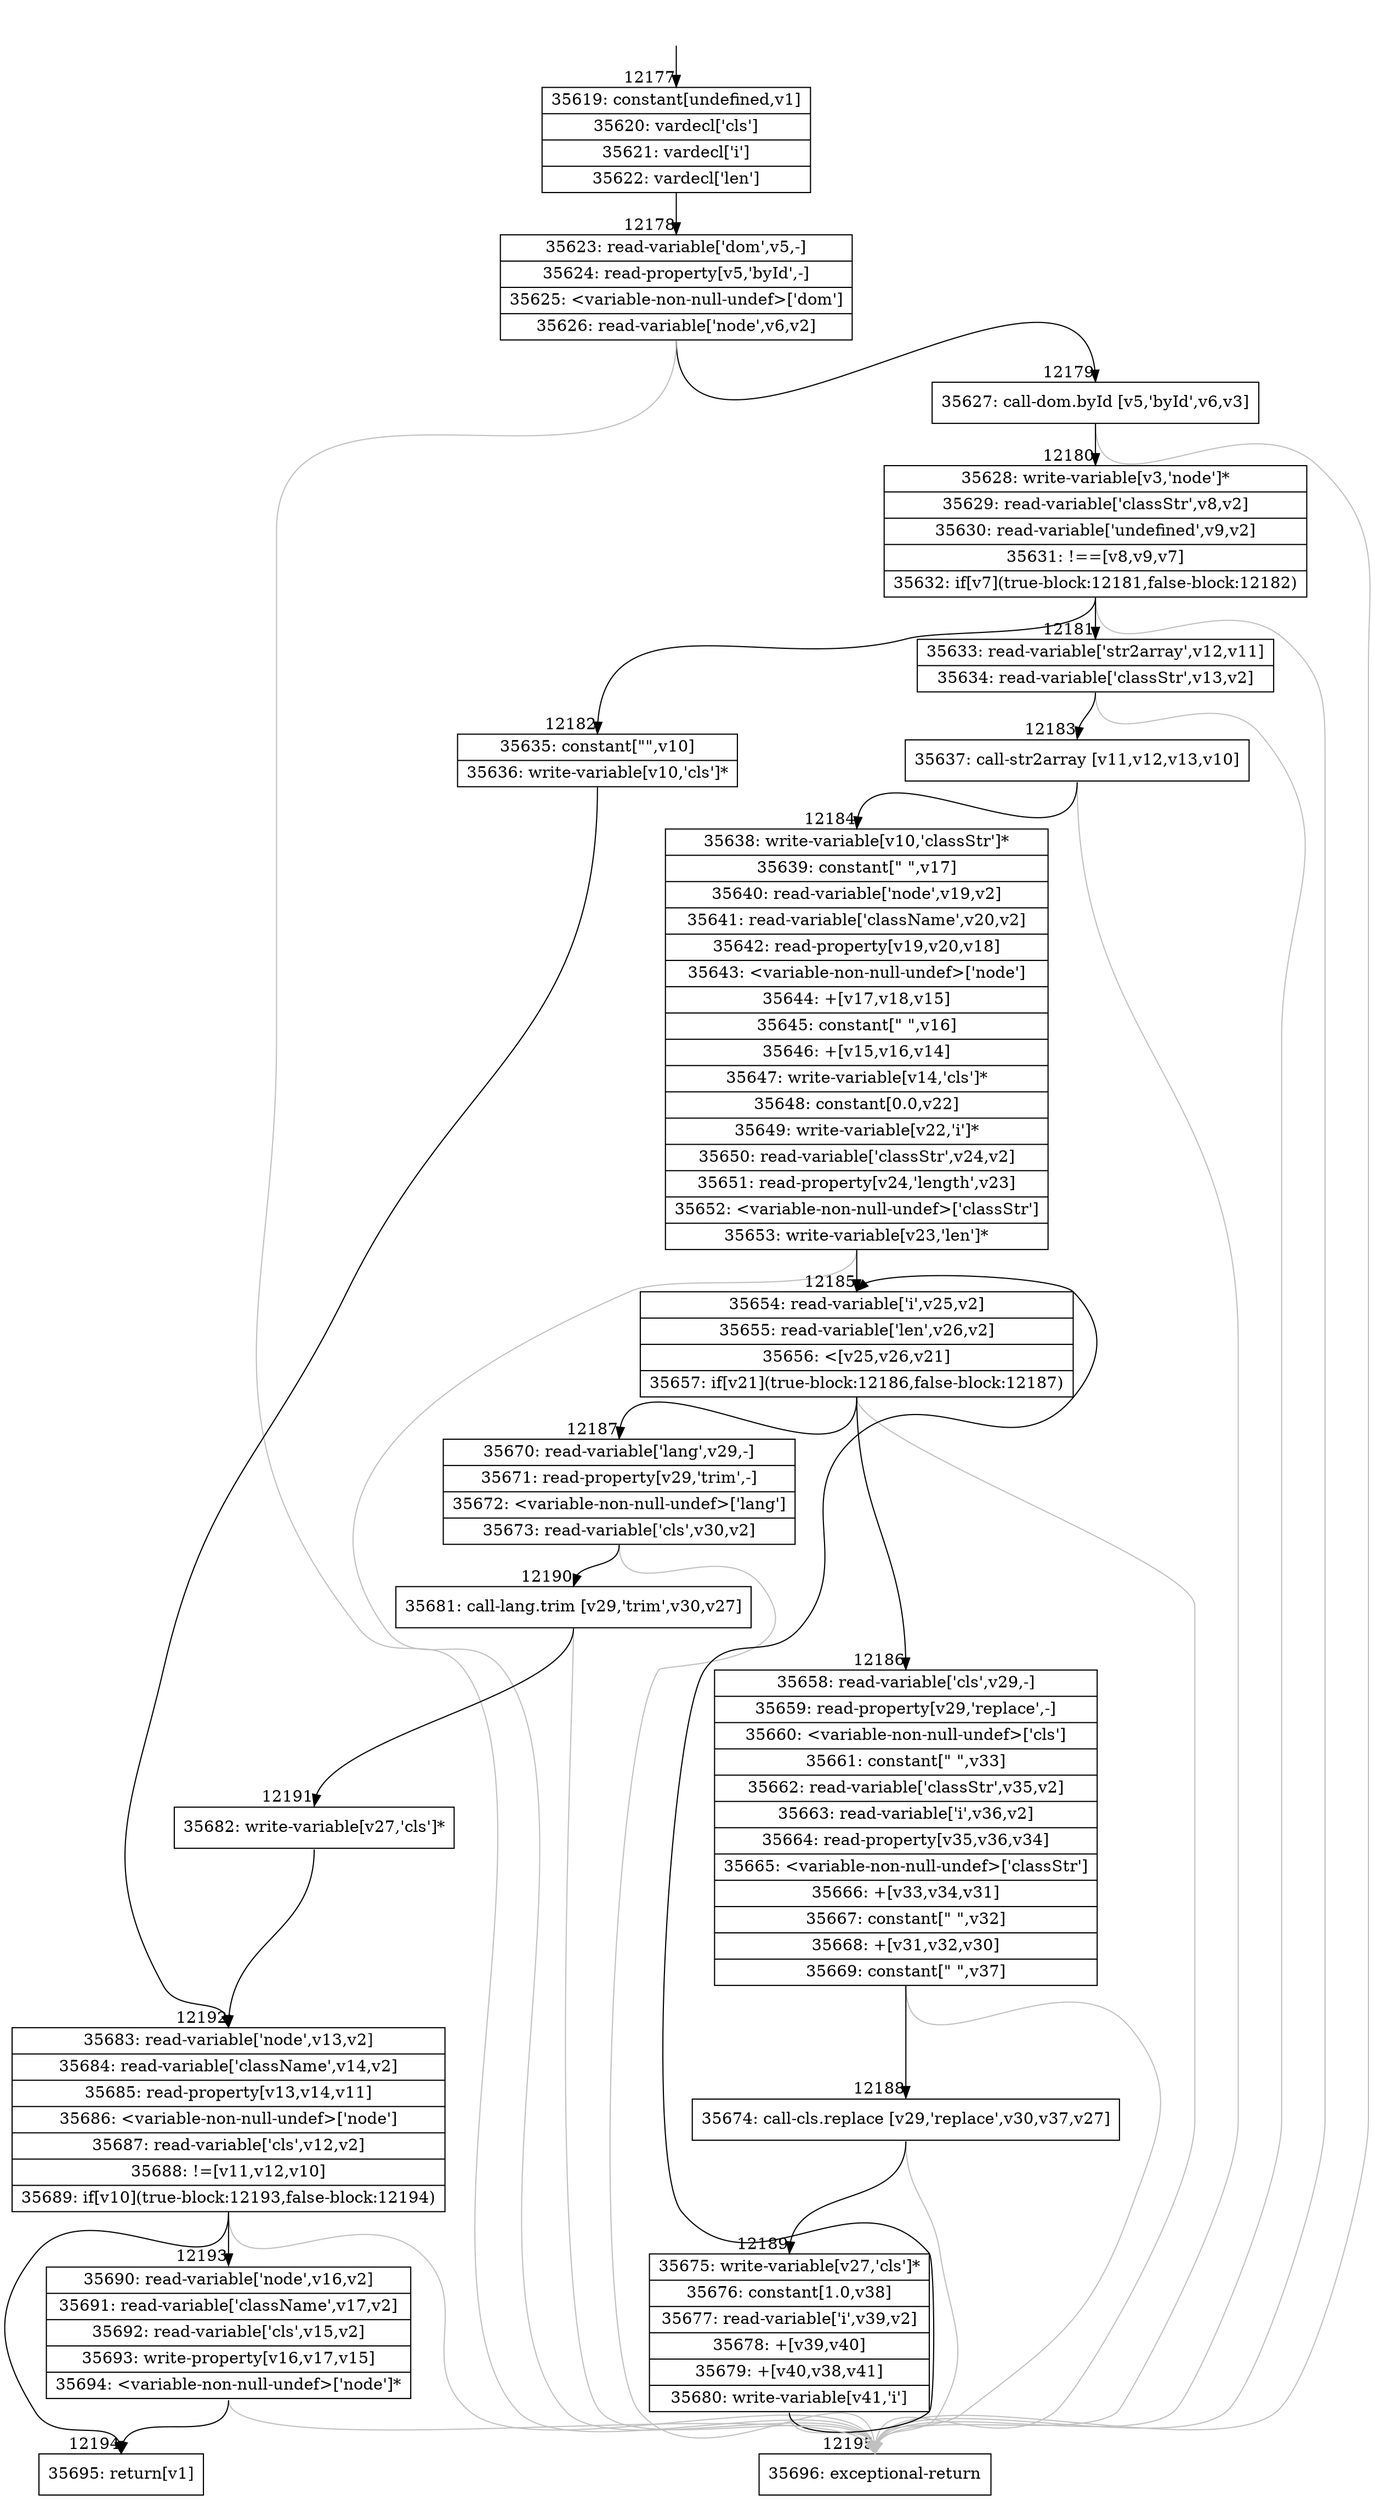 digraph {
rankdir="TD"
BB_entry901[shape=none,label=""];
BB_entry901 -> BB12177 [tailport=s, headport=n, headlabel="    12177"]
BB12177 [shape=record label="{35619: constant[undefined,v1]|35620: vardecl['cls']|35621: vardecl['i']|35622: vardecl['len']}" ] 
BB12177 -> BB12178 [tailport=s, headport=n, headlabel="      12178"]
BB12178 [shape=record label="{35623: read-variable['dom',v5,-]|35624: read-property[v5,'byId',-]|35625: \<variable-non-null-undef\>['dom']|35626: read-variable['node',v6,v2]}" ] 
BB12178 -> BB12179 [tailport=s, headport=n, headlabel="      12179"]
BB12178 -> BB12195 [tailport=s, headport=n, color=gray, headlabel="      12195"]
BB12179 [shape=record label="{35627: call-dom.byId [v5,'byId',v6,v3]}" ] 
BB12179 -> BB12180 [tailport=s, headport=n, headlabel="      12180"]
BB12179 -> BB12195 [tailport=s, headport=n, color=gray]
BB12180 [shape=record label="{35628: write-variable[v3,'node']*|35629: read-variable['classStr',v8,v2]|35630: read-variable['undefined',v9,v2]|35631: !==[v8,v9,v7]|35632: if[v7](true-block:12181,false-block:12182)}" ] 
BB12180 -> BB12181 [tailport=s, headport=n, headlabel="      12181"]
BB12180 -> BB12182 [tailport=s, headport=n, headlabel="      12182"]
BB12180 -> BB12195 [tailport=s, headport=n, color=gray]
BB12181 [shape=record label="{35633: read-variable['str2array',v12,v11]|35634: read-variable['classStr',v13,v2]}" ] 
BB12181 -> BB12183 [tailport=s, headport=n, headlabel="      12183"]
BB12181 -> BB12195 [tailport=s, headport=n, color=gray]
BB12182 [shape=record label="{35635: constant[\"\",v10]|35636: write-variable[v10,'cls']*}" ] 
BB12182 -> BB12192 [tailport=s, headport=n, headlabel="      12192"]
BB12183 [shape=record label="{35637: call-str2array [v11,v12,v13,v10]}" ] 
BB12183 -> BB12184 [tailport=s, headport=n, headlabel="      12184"]
BB12183 -> BB12195 [tailport=s, headport=n, color=gray]
BB12184 [shape=record label="{35638: write-variable[v10,'classStr']*|35639: constant[\" \",v17]|35640: read-variable['node',v19,v2]|35641: read-variable['className',v20,v2]|35642: read-property[v19,v20,v18]|35643: \<variable-non-null-undef\>['node']|35644: +[v17,v18,v15]|35645: constant[\" \",v16]|35646: +[v15,v16,v14]|35647: write-variable[v14,'cls']*|35648: constant[0.0,v22]|35649: write-variable[v22,'i']*|35650: read-variable['classStr',v24,v2]|35651: read-property[v24,'length',v23]|35652: \<variable-non-null-undef\>['classStr']|35653: write-variable[v23,'len']*}" ] 
BB12184 -> BB12185 [tailport=s, headport=n, headlabel="      12185"]
BB12184 -> BB12195 [tailport=s, headport=n, color=gray]
BB12185 [shape=record label="{35654: read-variable['i',v25,v2]|35655: read-variable['len',v26,v2]|35656: \<[v25,v26,v21]|35657: if[v21](true-block:12186,false-block:12187)}" ] 
BB12185 -> BB12186 [tailport=s, headport=n, headlabel="      12186"]
BB12185 -> BB12187 [tailport=s, headport=n, headlabel="      12187"]
BB12185 -> BB12195 [tailport=s, headport=n, color=gray]
BB12186 [shape=record label="{35658: read-variable['cls',v29,-]|35659: read-property[v29,'replace',-]|35660: \<variable-non-null-undef\>['cls']|35661: constant[\" \",v33]|35662: read-variable['classStr',v35,v2]|35663: read-variable['i',v36,v2]|35664: read-property[v35,v36,v34]|35665: \<variable-non-null-undef\>['classStr']|35666: +[v33,v34,v31]|35667: constant[\" \",v32]|35668: +[v31,v32,v30]|35669: constant[\" \",v37]}" ] 
BB12186 -> BB12188 [tailport=s, headport=n, headlabel="      12188"]
BB12186 -> BB12195 [tailport=s, headport=n, color=gray]
BB12187 [shape=record label="{35670: read-variable['lang',v29,-]|35671: read-property[v29,'trim',-]|35672: \<variable-non-null-undef\>['lang']|35673: read-variable['cls',v30,v2]}" ] 
BB12187 -> BB12190 [tailport=s, headport=n, headlabel="      12190"]
BB12187 -> BB12195 [tailport=s, headport=n, color=gray]
BB12188 [shape=record label="{35674: call-cls.replace [v29,'replace',v30,v37,v27]}" ] 
BB12188 -> BB12189 [tailport=s, headport=n, headlabel="      12189"]
BB12188 -> BB12195 [tailport=s, headport=n, color=gray]
BB12189 [shape=record label="{35675: write-variable[v27,'cls']*|35676: constant[1.0,v38]|35677: read-variable['i',v39,v2]|35678: +[v39,v40]|35679: +[v40,v38,v41]|35680: write-variable[v41,'i']}" ] 
BB12189 -> BB12185 [tailport=s, headport=n]
BB12189 -> BB12195 [tailport=s, headport=n, color=gray]
BB12190 [shape=record label="{35681: call-lang.trim [v29,'trim',v30,v27]}" ] 
BB12190 -> BB12191 [tailport=s, headport=n, headlabel="      12191"]
BB12190 -> BB12195 [tailport=s, headport=n, color=gray]
BB12191 [shape=record label="{35682: write-variable[v27,'cls']*}" ] 
BB12191 -> BB12192 [tailport=s, headport=n]
BB12192 [shape=record label="{35683: read-variable['node',v13,v2]|35684: read-variable['className',v14,v2]|35685: read-property[v13,v14,v11]|35686: \<variable-non-null-undef\>['node']|35687: read-variable['cls',v12,v2]|35688: !=[v11,v12,v10]|35689: if[v10](true-block:12193,false-block:12194)}" ] 
BB12192 -> BB12193 [tailport=s, headport=n, headlabel="      12193"]
BB12192 -> BB12194 [tailport=s, headport=n, headlabel="      12194"]
BB12192 -> BB12195 [tailport=s, headport=n, color=gray]
BB12193 [shape=record label="{35690: read-variable['node',v16,v2]|35691: read-variable['className',v17,v2]|35692: read-variable['cls',v15,v2]|35693: write-property[v16,v17,v15]|35694: \<variable-non-null-undef\>['node']*}" ] 
BB12193 -> BB12194 [tailport=s, headport=n]
BB12193 -> BB12195 [tailport=s, headport=n, color=gray]
BB12194 [shape=record label="{35695: return[v1]}" ] 
BB12195 [shape=record label="{35696: exceptional-return}" ] 
//#$~ 17184
}
